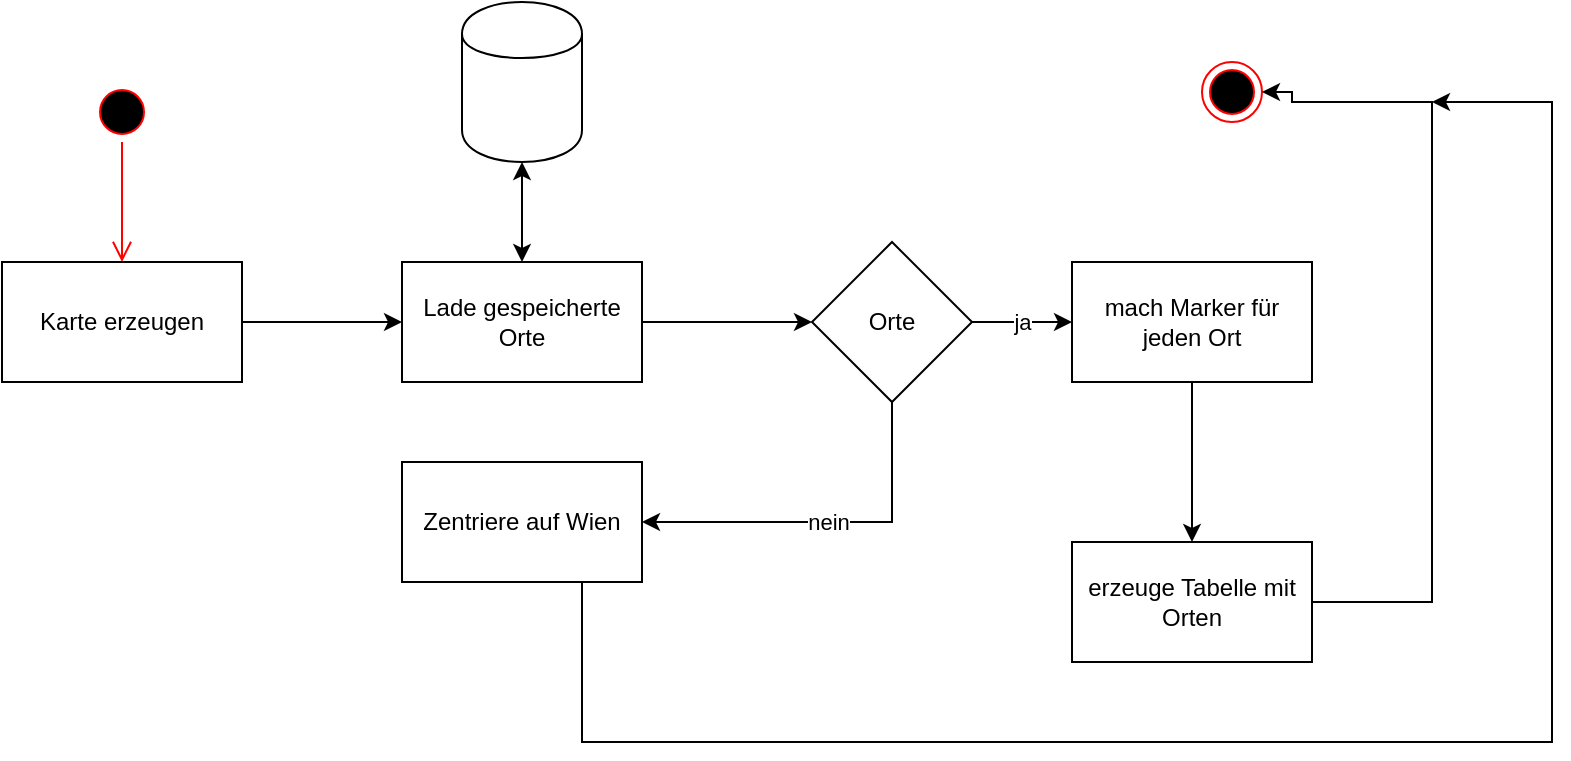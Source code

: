 <mxfile version="10.6.3" type="github"><diagram id="ooy9hfYu5iJ3lsSP4FW3" name="Applikation starten"><mxGraphModel dx="1010" dy="564" grid="1" gridSize="10" guides="1" tooltips="1" connect="1" arrows="1" fold="1" page="1" pageScale="1" pageWidth="827" pageHeight="1169" math="0" shadow="0"><root><mxCell id="0"/><mxCell id="1" parent="0"/><mxCell id="gKBFXdKsslROvfJb-2E1-1" value="" style="ellipse;html=1;shape=startState;fillColor=#000000;strokeColor=#ff0000;" vertex="1" parent="1"><mxGeometry x="80" y="60" width="30" height="30" as="geometry"/></mxCell><mxCell id="gKBFXdKsslROvfJb-2E1-2" value="" style="edgeStyle=orthogonalEdgeStyle;html=1;verticalAlign=bottom;endArrow=open;endSize=8;strokeColor=#ff0000;" edge="1" source="gKBFXdKsslROvfJb-2E1-1" parent="1"><mxGeometry relative="1" as="geometry"><mxPoint x="95" y="150" as="targetPoint"/></mxGeometry></mxCell><mxCell id="gKBFXdKsslROvfJb-2E1-3" value="" style="ellipse;html=1;shape=endState;fillColor=#000000;strokeColor=#ff0000;" vertex="1" parent="1"><mxGeometry x="635" y="50" width="30" height="30" as="geometry"/></mxCell><mxCell id="gKBFXdKsslROvfJb-2E1-6" value="" style="edgeStyle=orthogonalEdgeStyle;rounded=0;orthogonalLoop=1;jettySize=auto;html=1;" edge="1" parent="1" source="gKBFXdKsslROvfJb-2E1-4" target="gKBFXdKsslROvfJb-2E1-5"><mxGeometry relative="1" as="geometry"/></mxCell><mxCell id="gKBFXdKsslROvfJb-2E1-4" value="Karte erzeugen" style="rounded=0;whiteSpace=wrap;html=1;" vertex="1" parent="1"><mxGeometry x="35" y="150" width="120" height="60" as="geometry"/></mxCell><mxCell id="gKBFXdKsslROvfJb-2E1-11" style="edgeStyle=orthogonalEdgeStyle;rounded=0;orthogonalLoop=1;jettySize=auto;html=1;exitX=0.5;exitY=0;exitDx=0;exitDy=0;entryX=0.5;entryY=1;entryDx=0;entryDy=0;startArrow=classic;startFill=1;" edge="1" parent="1" source="gKBFXdKsslROvfJb-2E1-5" target="gKBFXdKsslROvfJb-2E1-10"><mxGeometry relative="1" as="geometry"/></mxCell><mxCell id="gKBFXdKsslROvfJb-2E1-12" style="edgeStyle=orthogonalEdgeStyle;rounded=0;orthogonalLoop=1;jettySize=auto;html=1;exitX=1;exitY=0.5;exitDx=0;exitDy=0;entryX=0;entryY=0.5;entryDx=0;entryDy=0;startArrow=none;startFill=0;" edge="1" parent="1" source="gKBFXdKsslROvfJb-2E1-5" target="gKBFXdKsslROvfJb-2E1-9"><mxGeometry relative="1" as="geometry"/></mxCell><mxCell id="gKBFXdKsslROvfJb-2E1-5" value="Lade gespeicherte Orte" style="rounded=0;whiteSpace=wrap;html=1;" vertex="1" parent="1"><mxGeometry x="235" y="150" width="120" height="60" as="geometry"/></mxCell><mxCell id="gKBFXdKsslROvfJb-2E1-19" style="rounded=0;orthogonalLoop=1;jettySize=auto;html=1;exitX=0.75;exitY=1;exitDx=0;exitDy=0;startArrow=none;startFill=0;jumpStyle=arc;edgeStyle=orthogonalEdgeStyle;" edge="1" parent="1" source="gKBFXdKsslROvfJb-2E1-8"><mxGeometry relative="1" as="geometry"><mxPoint x="750" y="70" as="targetPoint"/><Array as="points"><mxPoint x="325" y="390"/><mxPoint x="810" y="390"/><mxPoint x="810" y="70"/></Array></mxGeometry></mxCell><mxCell id="gKBFXdKsslROvfJb-2E1-8" value="Zentriere auf Wien" style="rounded=0;whiteSpace=wrap;html=1;" vertex="1" parent="1"><mxGeometry x="235" y="250" width="120" height="60" as="geometry"/></mxCell><mxCell id="gKBFXdKsslROvfJb-2E1-13" value="nein" style="edgeStyle=orthogonalEdgeStyle;rounded=0;orthogonalLoop=1;jettySize=auto;html=1;exitX=0.5;exitY=1;exitDx=0;exitDy=0;entryX=1;entryY=0.5;entryDx=0;entryDy=0;startArrow=none;startFill=0;" edge="1" parent="1" source="gKBFXdKsslROvfJb-2E1-9" target="gKBFXdKsslROvfJb-2E1-8"><mxGeometry relative="1" as="geometry"/></mxCell><mxCell id="gKBFXdKsslROvfJb-2E1-15" value="ja" style="edgeStyle=orthogonalEdgeStyle;rounded=0;orthogonalLoop=1;jettySize=auto;html=1;exitX=1;exitY=0.5;exitDx=0;exitDy=0;entryX=0;entryY=0.5;entryDx=0;entryDy=0;startArrow=none;startFill=0;" edge="1" parent="1" source="gKBFXdKsslROvfJb-2E1-9" target="gKBFXdKsslROvfJb-2E1-14"><mxGeometry relative="1" as="geometry"/></mxCell><mxCell id="gKBFXdKsslROvfJb-2E1-9" value="Orte" style="rhombus;whiteSpace=wrap;html=1;" vertex="1" parent="1"><mxGeometry x="440" y="140" width="80" height="80" as="geometry"/></mxCell><mxCell id="gKBFXdKsslROvfJb-2E1-10" value="" style="shape=cylinder;whiteSpace=wrap;html=1;boundedLbl=1;backgroundOutline=1;" vertex="1" parent="1"><mxGeometry x="265" y="20" width="60" height="80" as="geometry"/></mxCell><mxCell id="gKBFXdKsslROvfJb-2E1-17" value="" style="edgeStyle=orthogonalEdgeStyle;rounded=0;orthogonalLoop=1;jettySize=auto;html=1;startArrow=none;startFill=0;" edge="1" parent="1" source="gKBFXdKsslROvfJb-2E1-14" target="gKBFXdKsslROvfJb-2E1-16"><mxGeometry relative="1" as="geometry"/></mxCell><mxCell id="gKBFXdKsslROvfJb-2E1-14" value="mach Marker für jeden Ort" style="rounded=0;whiteSpace=wrap;html=1;" vertex="1" parent="1"><mxGeometry x="570" y="150" width="120" height="60" as="geometry"/></mxCell><mxCell id="gKBFXdKsslROvfJb-2E1-18" style="edgeStyle=orthogonalEdgeStyle;rounded=0;orthogonalLoop=1;jettySize=auto;html=1;exitX=1;exitY=0.5;exitDx=0;exitDy=0;entryX=1;entryY=0.5;entryDx=0;entryDy=0;startArrow=none;startFill=0;jumpStyle=arc;" edge="1" parent="1" source="gKBFXdKsslROvfJb-2E1-16" target="gKBFXdKsslROvfJb-2E1-3"><mxGeometry relative="1" as="geometry"><Array as="points"><mxPoint x="750" y="320"/><mxPoint x="750" y="70"/><mxPoint x="680" y="70"/></Array></mxGeometry></mxCell><mxCell id="gKBFXdKsslROvfJb-2E1-16" value="erzeuge Tabelle mit Orten" style="rounded=0;whiteSpace=wrap;html=1;" vertex="1" parent="1"><mxGeometry x="570" y="290" width="120" height="60" as="geometry"/></mxCell></root></mxGraphModel></diagram></mxfile>